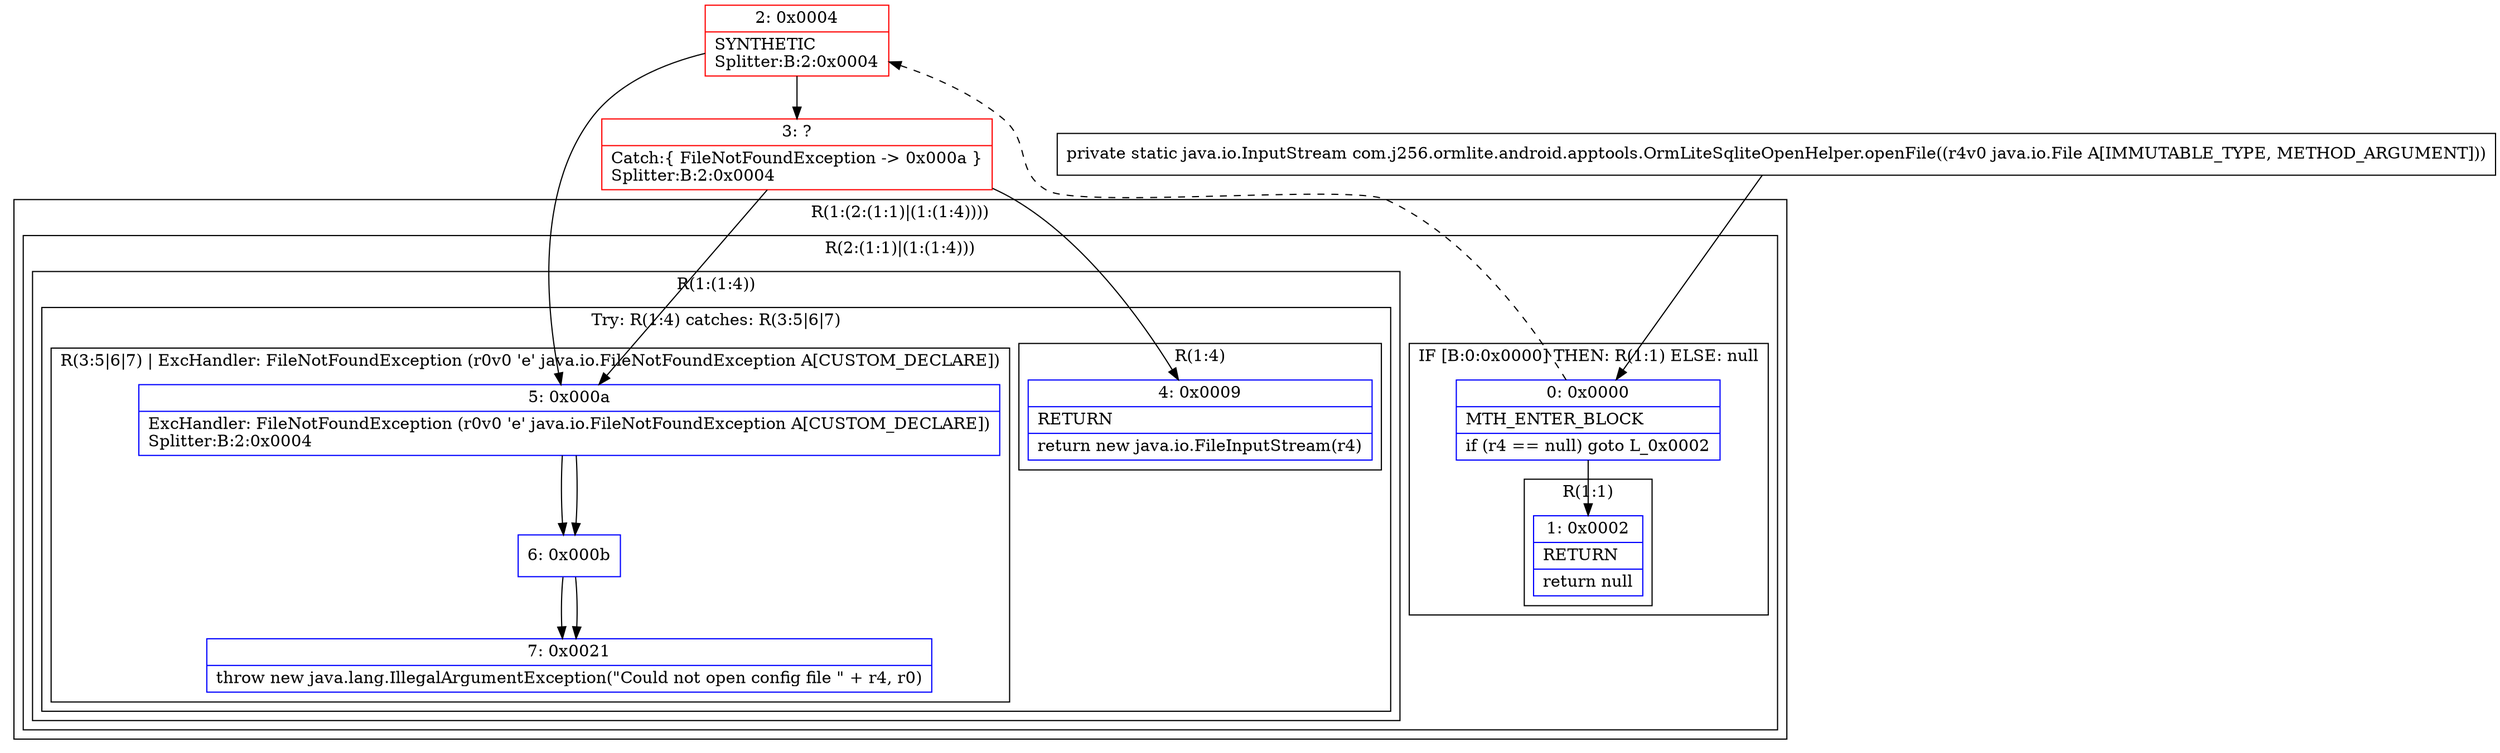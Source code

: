 digraph "CFG forcom.j256.ormlite.android.apptools.OrmLiteSqliteOpenHelper.openFile(Ljava\/io\/File;)Ljava\/io\/InputStream;" {
subgraph cluster_Region_1029563632 {
label = "R(1:(2:(1:1)|(1:(1:4))))";
node [shape=record,color=blue];
subgraph cluster_Region_1857391764 {
label = "R(2:(1:1)|(1:(1:4)))";
node [shape=record,color=blue];
subgraph cluster_IfRegion_815982513 {
label = "IF [B:0:0x0000] THEN: R(1:1) ELSE: null";
node [shape=record,color=blue];
Node_0 [shape=record,label="{0\:\ 0x0000|MTH_ENTER_BLOCK\l|if (r4 == null) goto L_0x0002\l}"];
subgraph cluster_Region_1071281106 {
label = "R(1:1)";
node [shape=record,color=blue];
Node_1 [shape=record,label="{1\:\ 0x0002|RETURN\l|return null\l}"];
}
}
subgraph cluster_Region_1844607677 {
label = "R(1:(1:4))";
node [shape=record,color=blue];
subgraph cluster_TryCatchRegion_794925755 {
label = "Try: R(1:4) catches: R(3:5|6|7)";
node [shape=record,color=blue];
subgraph cluster_Region_148471689 {
label = "R(1:4)";
node [shape=record,color=blue];
Node_4 [shape=record,label="{4\:\ 0x0009|RETURN\l|return new java.io.FileInputStream(r4)\l}"];
}
subgraph cluster_Region_1693567395 {
label = "R(3:5|6|7) | ExcHandler: FileNotFoundException (r0v0 'e' java.io.FileNotFoundException A[CUSTOM_DECLARE])\l";
node [shape=record,color=blue];
Node_5 [shape=record,label="{5\:\ 0x000a|ExcHandler: FileNotFoundException (r0v0 'e' java.io.FileNotFoundException A[CUSTOM_DECLARE])\lSplitter:B:2:0x0004\l}"];
Node_6 [shape=record,label="{6\:\ 0x000b}"];
Node_7 [shape=record,label="{7\:\ 0x0021|throw new java.lang.IllegalArgumentException(\"Could not open config file \" + r4, r0)\l}"];
}
}
}
}
}
subgraph cluster_Region_1693567395 {
label = "R(3:5|6|7) | ExcHandler: FileNotFoundException (r0v0 'e' java.io.FileNotFoundException A[CUSTOM_DECLARE])\l";
node [shape=record,color=blue];
Node_5 [shape=record,label="{5\:\ 0x000a|ExcHandler: FileNotFoundException (r0v0 'e' java.io.FileNotFoundException A[CUSTOM_DECLARE])\lSplitter:B:2:0x0004\l}"];
Node_6 [shape=record,label="{6\:\ 0x000b}"];
Node_7 [shape=record,label="{7\:\ 0x0021|throw new java.lang.IllegalArgumentException(\"Could not open config file \" + r4, r0)\l}"];
}
Node_2 [shape=record,color=red,label="{2\:\ 0x0004|SYNTHETIC\lSplitter:B:2:0x0004\l}"];
Node_3 [shape=record,color=red,label="{3\:\ ?|Catch:\{ FileNotFoundException \-\> 0x000a \}\lSplitter:B:2:0x0004\l}"];
MethodNode[shape=record,label="{private static java.io.InputStream com.j256.ormlite.android.apptools.OrmLiteSqliteOpenHelper.openFile((r4v0 java.io.File A[IMMUTABLE_TYPE, METHOD_ARGUMENT])) }"];
MethodNode -> Node_0;
Node_0 -> Node_1;
Node_0 -> Node_2[style=dashed];
Node_5 -> Node_6;
Node_6 -> Node_7;
Node_5 -> Node_6;
Node_6 -> Node_7;
Node_2 -> Node_3;
Node_2 -> Node_5;
Node_3 -> Node_4;
Node_3 -> Node_5;
}

